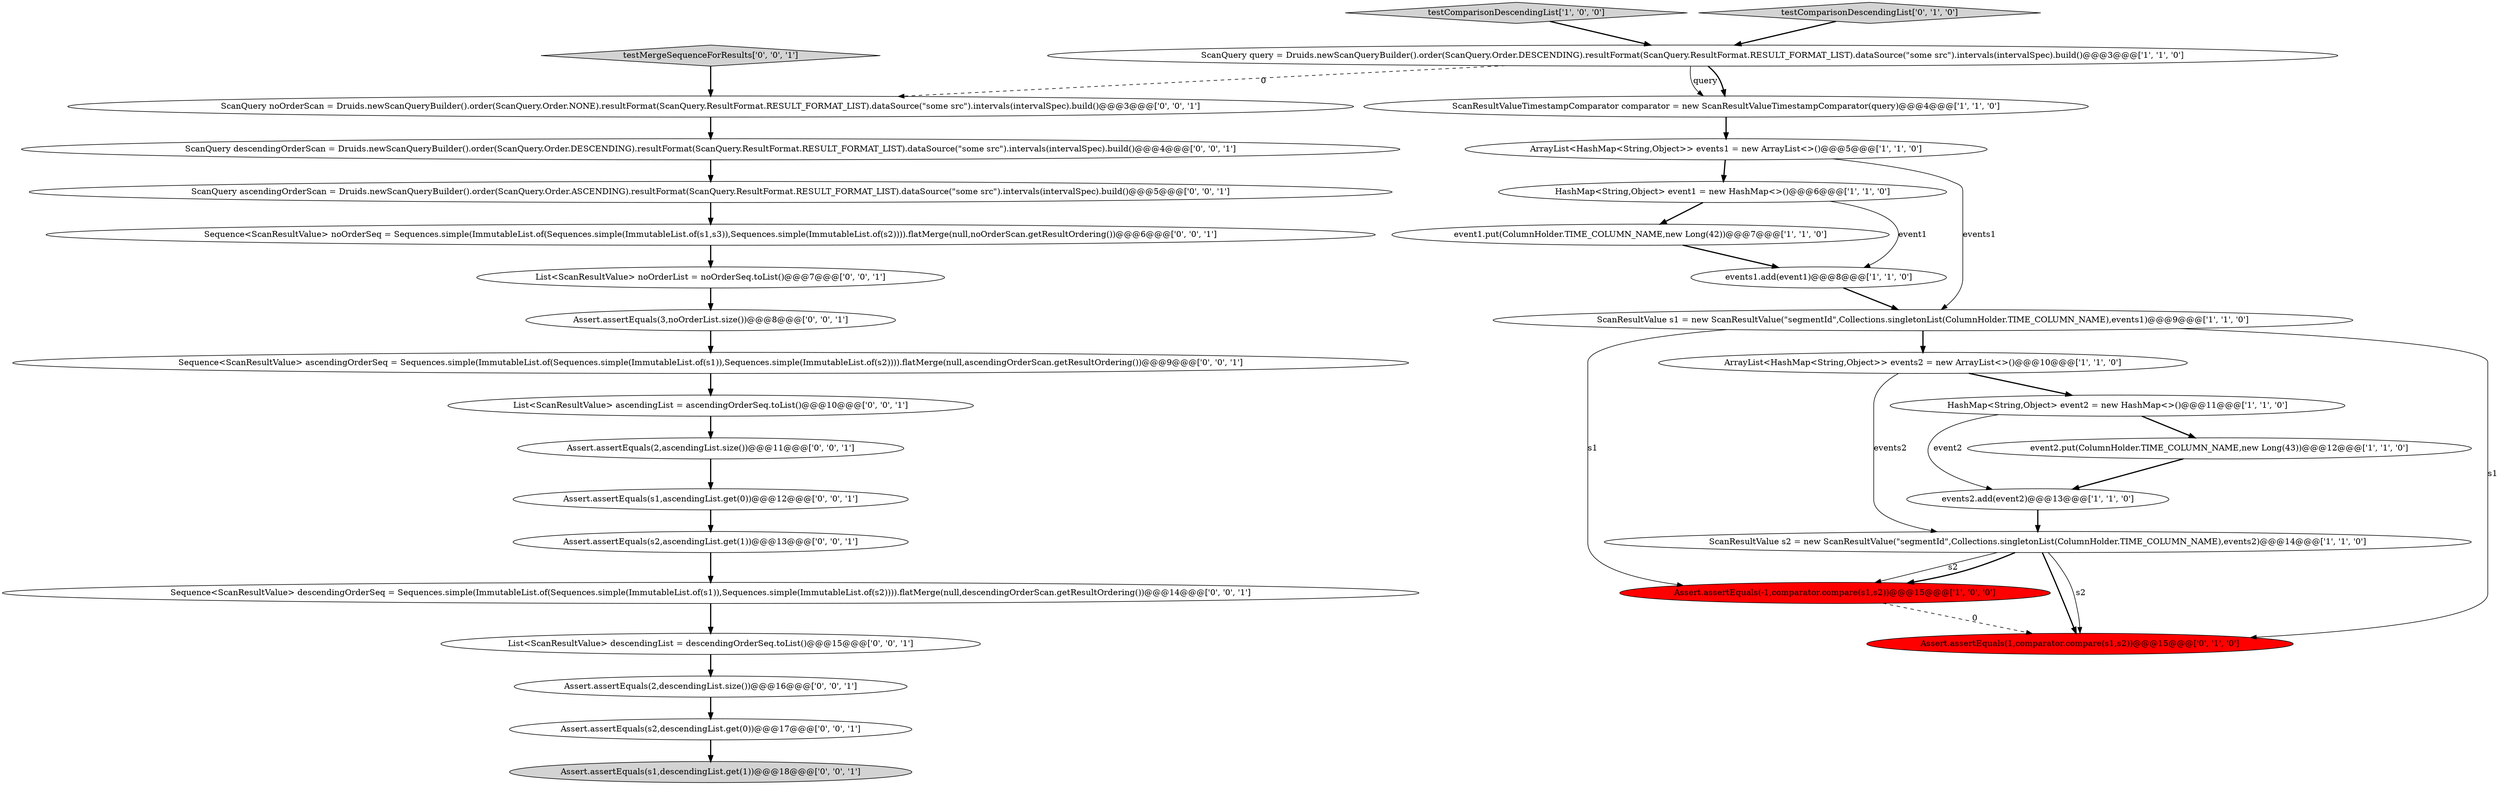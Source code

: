 digraph {
9 [style = filled, label = "ScanResultValueTimestampComparator comparator = new ScanResultValueTimestampComparator(query)@@@4@@@['1', '1', '0']", fillcolor = white, shape = ellipse image = "AAA0AAABBB1BBB"];
22 [style = filled, label = "Assert.assertEquals(2,descendingList.size())@@@16@@@['0', '0', '1']", fillcolor = white, shape = ellipse image = "AAA0AAABBB3BBB"];
18 [style = filled, label = "ScanQuery descendingOrderScan = Druids.newScanQueryBuilder().order(ScanQuery.Order.DESCENDING).resultFormat(ScanQuery.ResultFormat.RESULT_FORMAT_LIST).dataSource(\"some src\").intervals(intervalSpec).build()@@@4@@@['0', '0', '1']", fillcolor = white, shape = ellipse image = "AAA0AAABBB3BBB"];
16 [style = filled, label = "Assert.assertEquals(3,noOrderList.size())@@@8@@@['0', '0', '1']", fillcolor = white, shape = ellipse image = "AAA0AAABBB3BBB"];
17 [style = filled, label = "Assert.assertEquals(2,ascendingList.size())@@@11@@@['0', '0', '1']", fillcolor = white, shape = ellipse image = "AAA0AAABBB3BBB"];
19 [style = filled, label = "Assert.assertEquals(s2,ascendingList.get(1))@@@13@@@['0', '0', '1']", fillcolor = white, shape = ellipse image = "AAA0AAABBB3BBB"];
0 [style = filled, label = "event1.put(ColumnHolder.TIME_COLUMN_NAME,new Long(42))@@@7@@@['1', '1', '0']", fillcolor = white, shape = ellipse image = "AAA0AAABBB1BBB"];
4 [style = filled, label = "events2.add(event2)@@@13@@@['1', '1', '0']", fillcolor = white, shape = ellipse image = "AAA0AAABBB1BBB"];
1 [style = filled, label = "HashMap<String,Object> event1 = new HashMap<>()@@@6@@@['1', '1', '0']", fillcolor = white, shape = ellipse image = "AAA0AAABBB1BBB"];
27 [style = filled, label = "Assert.assertEquals(s2,descendingList.get(0))@@@17@@@['0', '0', '1']", fillcolor = white, shape = ellipse image = "AAA0AAABBB3BBB"];
20 [style = filled, label = "Assert.assertEquals(s1,descendingList.get(1))@@@18@@@['0', '0', '1']", fillcolor = lightgray, shape = ellipse image = "AAA0AAABBB3BBB"];
21 [style = filled, label = "List<ScanResultValue> descendingList = descendingOrderSeq.toList()@@@15@@@['0', '0', '1']", fillcolor = white, shape = ellipse image = "AAA0AAABBB3BBB"];
3 [style = filled, label = "events1.add(event1)@@@8@@@['1', '1', '0']", fillcolor = white, shape = ellipse image = "AAA0AAABBB1BBB"];
24 [style = filled, label = "Sequence<ScanResultValue> descendingOrderSeq = Sequences.simple(ImmutableList.of(Sequences.simple(ImmutableList.of(s1)),Sequences.simple(ImmutableList.of(s2)))).flatMerge(null,descendingOrderScan.getResultOrdering())@@@14@@@['0', '0', '1']", fillcolor = white, shape = ellipse image = "AAA0AAABBB3BBB"];
5 [style = filled, label = "Assert.assertEquals(-1,comparator.compare(s1,s2))@@@15@@@['1', '0', '0']", fillcolor = red, shape = ellipse image = "AAA1AAABBB1BBB"];
25 [style = filled, label = "List<ScanResultValue> noOrderList = noOrderSeq.toList()@@@7@@@['0', '0', '1']", fillcolor = white, shape = ellipse image = "AAA0AAABBB3BBB"];
7 [style = filled, label = "ArrayList<HashMap<String,Object>> events2 = new ArrayList<>()@@@10@@@['1', '1', '0']", fillcolor = white, shape = ellipse image = "AAA0AAABBB1BBB"];
23 [style = filled, label = "List<ScanResultValue> ascendingList = ascendingOrderSeq.toList()@@@10@@@['0', '0', '1']", fillcolor = white, shape = ellipse image = "AAA0AAABBB3BBB"];
14 [style = filled, label = "Assert.assertEquals(1,comparator.compare(s1,s2))@@@15@@@['0', '1', '0']", fillcolor = red, shape = ellipse image = "AAA1AAABBB2BBB"];
2 [style = filled, label = "ScanResultValue s2 = new ScanResultValue(\"segmentId\",Collections.singletonList(ColumnHolder.TIME_COLUMN_NAME),events2)@@@14@@@['1', '1', '0']", fillcolor = white, shape = ellipse image = "AAA0AAABBB1BBB"];
29 [style = filled, label = "Sequence<ScanResultValue> noOrderSeq = Sequences.simple(ImmutableList.of(Sequences.simple(ImmutableList.of(s1,s3)),Sequences.simple(ImmutableList.of(s2)))).flatMerge(null,noOrderScan.getResultOrdering())@@@6@@@['0', '0', '1']", fillcolor = white, shape = ellipse image = "AAA0AAABBB3BBB"];
30 [style = filled, label = "Assert.assertEquals(s1,ascendingList.get(0))@@@12@@@['0', '0', '1']", fillcolor = white, shape = ellipse image = "AAA0AAABBB3BBB"];
13 [style = filled, label = "ScanQuery query = Druids.newScanQueryBuilder().order(ScanQuery.Order.DESCENDING).resultFormat(ScanQuery.ResultFormat.RESULT_FORMAT_LIST).dataSource(\"some src\").intervals(intervalSpec).build()@@@3@@@['1', '1', '0']", fillcolor = white, shape = ellipse image = "AAA0AAABBB1BBB"];
11 [style = filled, label = "testComparisonDescendingList['1', '0', '0']", fillcolor = lightgray, shape = diamond image = "AAA0AAABBB1BBB"];
10 [style = filled, label = "event2.put(ColumnHolder.TIME_COLUMN_NAME,new Long(43))@@@12@@@['1', '1', '0']", fillcolor = white, shape = ellipse image = "AAA0AAABBB1BBB"];
15 [style = filled, label = "testComparisonDescendingList['0', '1', '0']", fillcolor = lightgray, shape = diamond image = "AAA0AAABBB2BBB"];
12 [style = filled, label = "ScanResultValue s1 = new ScanResultValue(\"segmentId\",Collections.singletonList(ColumnHolder.TIME_COLUMN_NAME),events1)@@@9@@@['1', '1', '0']", fillcolor = white, shape = ellipse image = "AAA0AAABBB1BBB"];
28 [style = filled, label = "ScanQuery ascendingOrderScan = Druids.newScanQueryBuilder().order(ScanQuery.Order.ASCENDING).resultFormat(ScanQuery.ResultFormat.RESULT_FORMAT_LIST).dataSource(\"some src\").intervals(intervalSpec).build()@@@5@@@['0', '0', '1']", fillcolor = white, shape = ellipse image = "AAA0AAABBB3BBB"];
32 [style = filled, label = "Sequence<ScanResultValue> ascendingOrderSeq = Sequences.simple(ImmutableList.of(Sequences.simple(ImmutableList.of(s1)),Sequences.simple(ImmutableList.of(s2)))).flatMerge(null,ascendingOrderScan.getResultOrdering())@@@9@@@['0', '0', '1']", fillcolor = white, shape = ellipse image = "AAA0AAABBB3BBB"];
31 [style = filled, label = "ScanQuery noOrderScan = Druids.newScanQueryBuilder().order(ScanQuery.Order.NONE).resultFormat(ScanQuery.ResultFormat.RESULT_FORMAT_LIST).dataSource(\"some src\").intervals(intervalSpec).build()@@@3@@@['0', '0', '1']", fillcolor = white, shape = ellipse image = "AAA0AAABBB3BBB"];
8 [style = filled, label = "HashMap<String,Object> event2 = new HashMap<>()@@@11@@@['1', '1', '0']", fillcolor = white, shape = ellipse image = "AAA0AAABBB1BBB"];
26 [style = filled, label = "testMergeSequenceForResults['0', '0', '1']", fillcolor = lightgray, shape = diamond image = "AAA0AAABBB3BBB"];
6 [style = filled, label = "ArrayList<HashMap<String,Object>> events1 = new ArrayList<>()@@@5@@@['1', '1', '0']", fillcolor = white, shape = ellipse image = "AAA0AAABBB1BBB"];
0->3 [style = bold, label=""];
28->29 [style = bold, label=""];
2->5 [style = solid, label="s2"];
7->2 [style = solid, label="events2"];
8->10 [style = bold, label=""];
15->13 [style = bold, label=""];
5->14 [style = dashed, label="0"];
32->23 [style = bold, label=""];
29->25 [style = bold, label=""];
31->18 [style = bold, label=""];
16->32 [style = bold, label=""];
17->30 [style = bold, label=""];
1->0 [style = bold, label=""];
12->5 [style = solid, label="s1"];
3->12 [style = bold, label=""];
4->2 [style = bold, label=""];
7->8 [style = bold, label=""];
25->16 [style = bold, label=""];
18->28 [style = bold, label=""];
12->7 [style = bold, label=""];
9->6 [style = bold, label=""];
19->24 [style = bold, label=""];
6->1 [style = bold, label=""];
30->19 [style = bold, label=""];
26->31 [style = bold, label=""];
8->4 [style = solid, label="event2"];
13->31 [style = dashed, label="0"];
22->27 [style = bold, label=""];
24->21 [style = bold, label=""];
21->22 [style = bold, label=""];
11->13 [style = bold, label=""];
2->14 [style = bold, label=""];
13->9 [style = solid, label="query"];
1->3 [style = solid, label="event1"];
10->4 [style = bold, label=""];
23->17 [style = bold, label=""];
13->9 [style = bold, label=""];
12->14 [style = solid, label="s1"];
27->20 [style = bold, label=""];
2->14 [style = solid, label="s2"];
6->12 [style = solid, label="events1"];
2->5 [style = bold, label=""];
}
